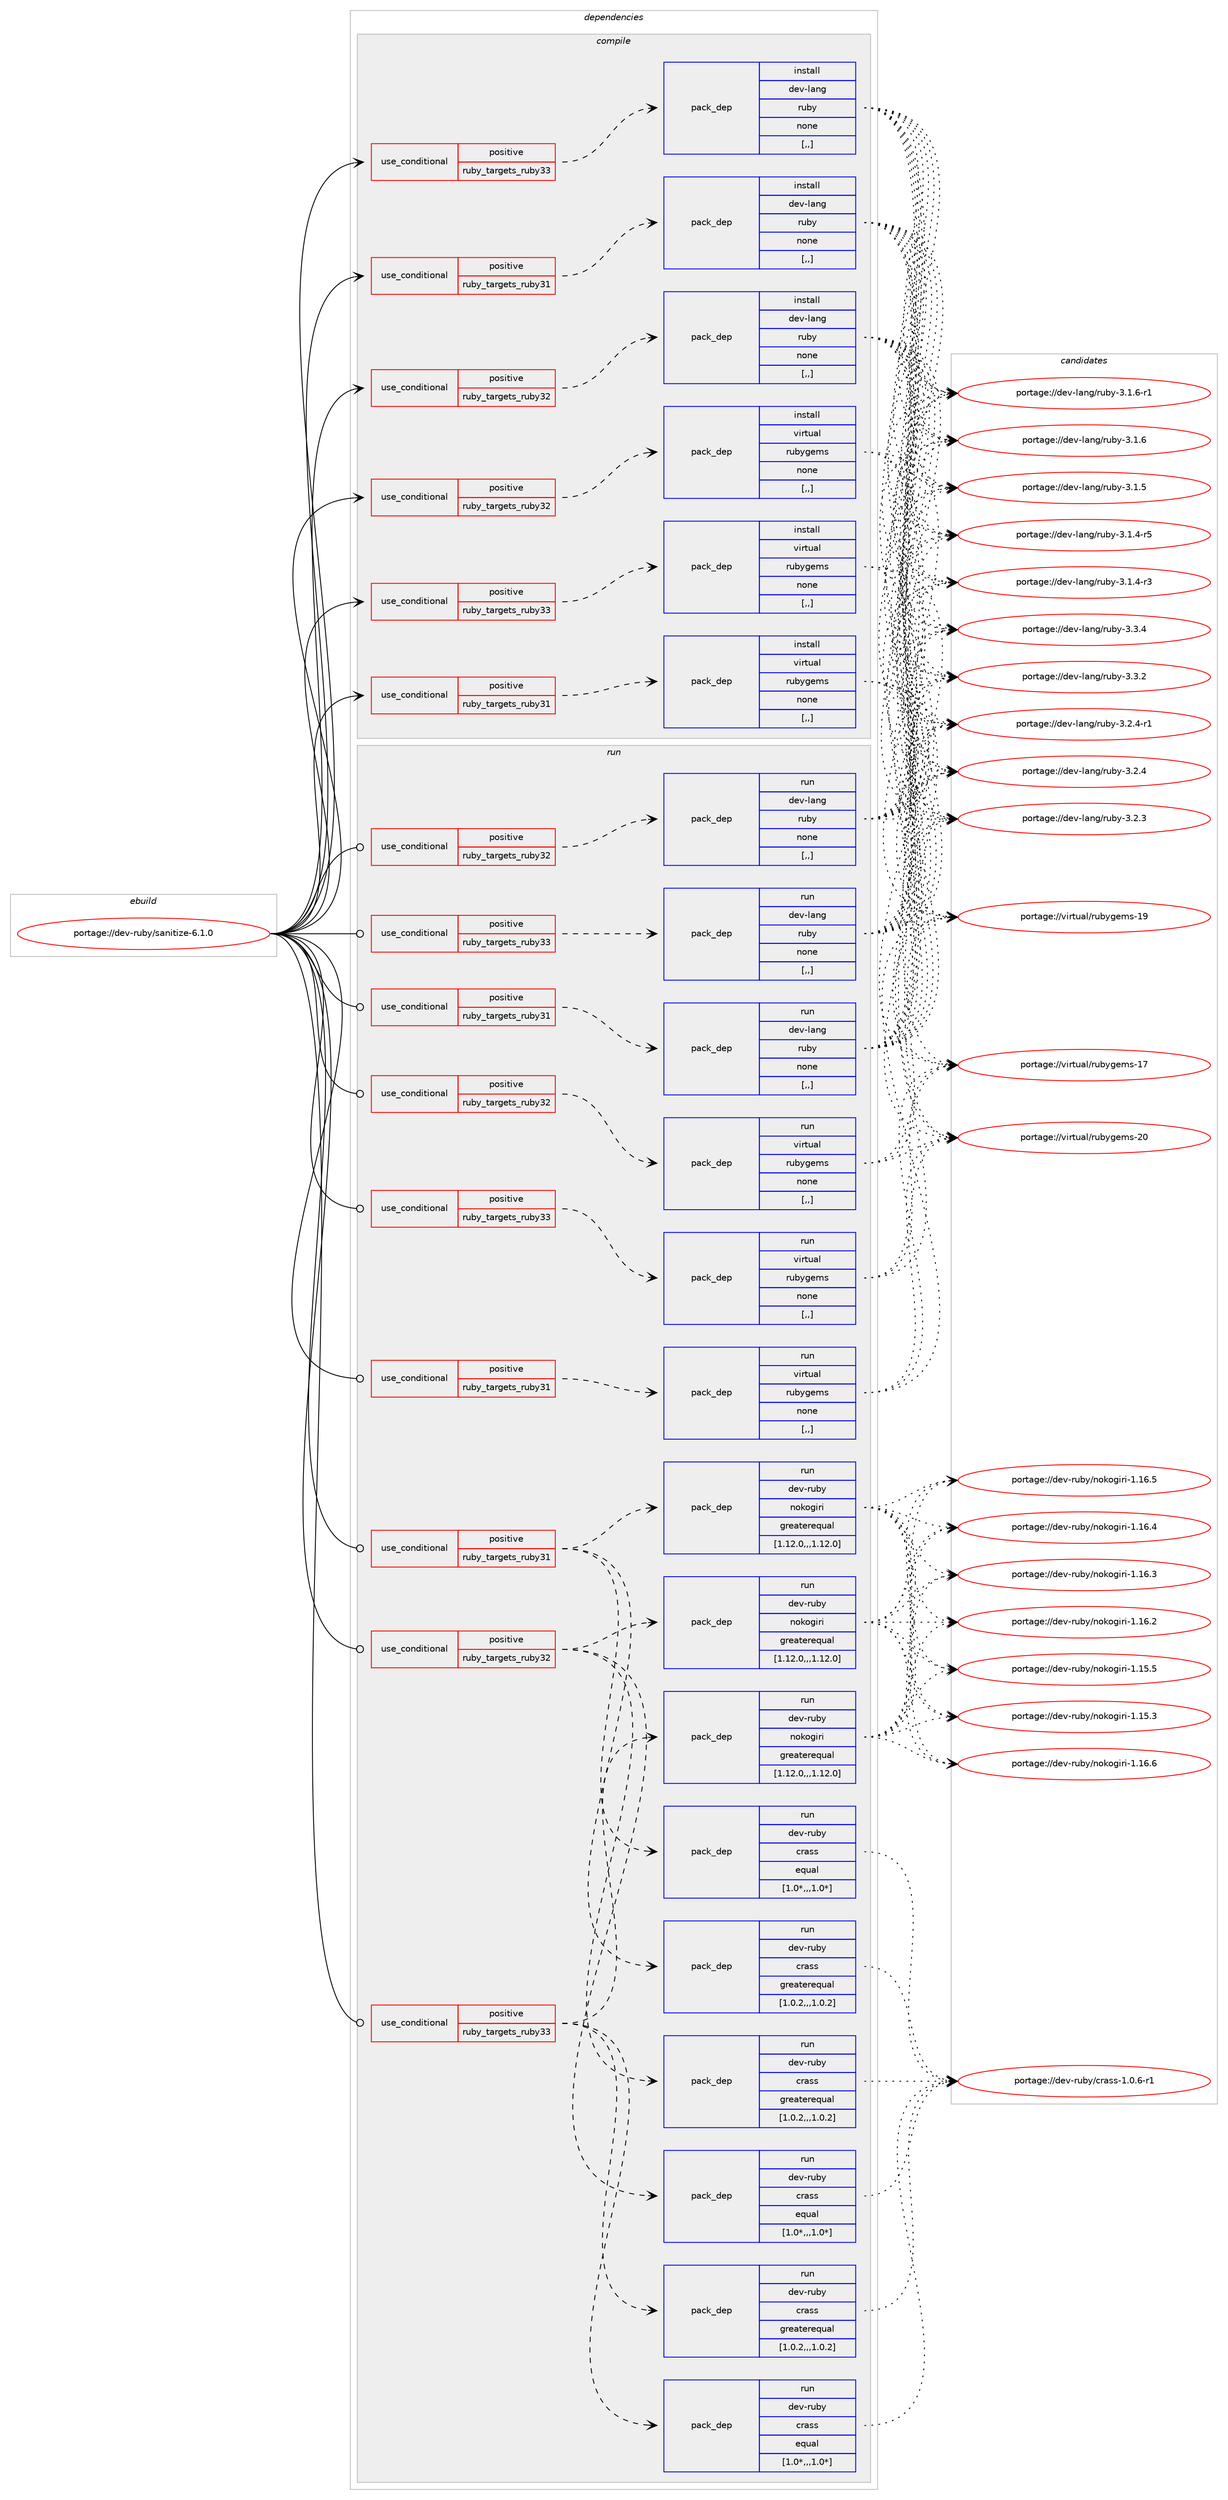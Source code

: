 digraph prolog {

# *************
# Graph options
# *************

newrank=true;
concentrate=true;
compound=true;
graph [rankdir=LR,fontname=Helvetica,fontsize=10,ranksep=1.5];#, ranksep=2.5, nodesep=0.2];
edge  [arrowhead=vee];
node  [fontname=Helvetica,fontsize=10];

# **********
# The ebuild
# **********

subgraph cluster_leftcol {
color=gray;
label=<<i>ebuild</i>>;
id [label="portage://dev-ruby/sanitize-6.1.0", color=red, width=4, href="../dev-ruby/sanitize-6.1.0.svg"];
}

# ****************
# The dependencies
# ****************

subgraph cluster_midcol {
color=gray;
label=<<i>dependencies</i>>;
subgraph cluster_compile {
fillcolor="#eeeeee";
style=filled;
label=<<i>compile</i>>;
subgraph cond55991 {
dependency201813 [label=<<TABLE BORDER="0" CELLBORDER="1" CELLSPACING="0" CELLPADDING="4"><TR><TD ROWSPAN="3" CELLPADDING="10">use_conditional</TD></TR><TR><TD>positive</TD></TR><TR><TD>ruby_targets_ruby31</TD></TR></TABLE>>, shape=none, color=red];
subgraph pack144421 {
dependency201814 [label=<<TABLE BORDER="0" CELLBORDER="1" CELLSPACING="0" CELLPADDING="4" WIDTH="220"><TR><TD ROWSPAN="6" CELLPADDING="30">pack_dep</TD></TR><TR><TD WIDTH="110">install</TD></TR><TR><TD>dev-lang</TD></TR><TR><TD>ruby</TD></TR><TR><TD>none</TD></TR><TR><TD>[,,]</TD></TR></TABLE>>, shape=none, color=blue];
}
dependency201813:e -> dependency201814:w [weight=20,style="dashed",arrowhead="vee"];
}
id:e -> dependency201813:w [weight=20,style="solid",arrowhead="vee"];
subgraph cond55992 {
dependency201815 [label=<<TABLE BORDER="0" CELLBORDER="1" CELLSPACING="0" CELLPADDING="4"><TR><TD ROWSPAN="3" CELLPADDING="10">use_conditional</TD></TR><TR><TD>positive</TD></TR><TR><TD>ruby_targets_ruby31</TD></TR></TABLE>>, shape=none, color=red];
subgraph pack144422 {
dependency201816 [label=<<TABLE BORDER="0" CELLBORDER="1" CELLSPACING="0" CELLPADDING="4" WIDTH="220"><TR><TD ROWSPAN="6" CELLPADDING="30">pack_dep</TD></TR><TR><TD WIDTH="110">install</TD></TR><TR><TD>virtual</TD></TR><TR><TD>rubygems</TD></TR><TR><TD>none</TD></TR><TR><TD>[,,]</TD></TR></TABLE>>, shape=none, color=blue];
}
dependency201815:e -> dependency201816:w [weight=20,style="dashed",arrowhead="vee"];
}
id:e -> dependency201815:w [weight=20,style="solid",arrowhead="vee"];
subgraph cond55993 {
dependency201817 [label=<<TABLE BORDER="0" CELLBORDER="1" CELLSPACING="0" CELLPADDING="4"><TR><TD ROWSPAN="3" CELLPADDING="10">use_conditional</TD></TR><TR><TD>positive</TD></TR><TR><TD>ruby_targets_ruby32</TD></TR></TABLE>>, shape=none, color=red];
subgraph pack144423 {
dependency201818 [label=<<TABLE BORDER="0" CELLBORDER="1" CELLSPACING="0" CELLPADDING="4" WIDTH="220"><TR><TD ROWSPAN="6" CELLPADDING="30">pack_dep</TD></TR><TR><TD WIDTH="110">install</TD></TR><TR><TD>dev-lang</TD></TR><TR><TD>ruby</TD></TR><TR><TD>none</TD></TR><TR><TD>[,,]</TD></TR></TABLE>>, shape=none, color=blue];
}
dependency201817:e -> dependency201818:w [weight=20,style="dashed",arrowhead="vee"];
}
id:e -> dependency201817:w [weight=20,style="solid",arrowhead="vee"];
subgraph cond55994 {
dependency201819 [label=<<TABLE BORDER="0" CELLBORDER="1" CELLSPACING="0" CELLPADDING="4"><TR><TD ROWSPAN="3" CELLPADDING="10">use_conditional</TD></TR><TR><TD>positive</TD></TR><TR><TD>ruby_targets_ruby32</TD></TR></TABLE>>, shape=none, color=red];
subgraph pack144424 {
dependency201820 [label=<<TABLE BORDER="0" CELLBORDER="1" CELLSPACING="0" CELLPADDING="4" WIDTH="220"><TR><TD ROWSPAN="6" CELLPADDING="30">pack_dep</TD></TR><TR><TD WIDTH="110">install</TD></TR><TR><TD>virtual</TD></TR><TR><TD>rubygems</TD></TR><TR><TD>none</TD></TR><TR><TD>[,,]</TD></TR></TABLE>>, shape=none, color=blue];
}
dependency201819:e -> dependency201820:w [weight=20,style="dashed",arrowhead="vee"];
}
id:e -> dependency201819:w [weight=20,style="solid",arrowhead="vee"];
subgraph cond55995 {
dependency201821 [label=<<TABLE BORDER="0" CELLBORDER="1" CELLSPACING="0" CELLPADDING="4"><TR><TD ROWSPAN="3" CELLPADDING="10">use_conditional</TD></TR><TR><TD>positive</TD></TR><TR><TD>ruby_targets_ruby33</TD></TR></TABLE>>, shape=none, color=red];
subgraph pack144425 {
dependency201822 [label=<<TABLE BORDER="0" CELLBORDER="1" CELLSPACING="0" CELLPADDING="4" WIDTH="220"><TR><TD ROWSPAN="6" CELLPADDING="30">pack_dep</TD></TR><TR><TD WIDTH="110">install</TD></TR><TR><TD>dev-lang</TD></TR><TR><TD>ruby</TD></TR><TR><TD>none</TD></TR><TR><TD>[,,]</TD></TR></TABLE>>, shape=none, color=blue];
}
dependency201821:e -> dependency201822:w [weight=20,style="dashed",arrowhead="vee"];
}
id:e -> dependency201821:w [weight=20,style="solid",arrowhead="vee"];
subgraph cond55996 {
dependency201823 [label=<<TABLE BORDER="0" CELLBORDER="1" CELLSPACING="0" CELLPADDING="4"><TR><TD ROWSPAN="3" CELLPADDING="10">use_conditional</TD></TR><TR><TD>positive</TD></TR><TR><TD>ruby_targets_ruby33</TD></TR></TABLE>>, shape=none, color=red];
subgraph pack144426 {
dependency201824 [label=<<TABLE BORDER="0" CELLBORDER="1" CELLSPACING="0" CELLPADDING="4" WIDTH="220"><TR><TD ROWSPAN="6" CELLPADDING="30">pack_dep</TD></TR><TR><TD WIDTH="110">install</TD></TR><TR><TD>virtual</TD></TR><TR><TD>rubygems</TD></TR><TR><TD>none</TD></TR><TR><TD>[,,]</TD></TR></TABLE>>, shape=none, color=blue];
}
dependency201823:e -> dependency201824:w [weight=20,style="dashed",arrowhead="vee"];
}
id:e -> dependency201823:w [weight=20,style="solid",arrowhead="vee"];
}
subgraph cluster_compileandrun {
fillcolor="#eeeeee";
style=filled;
label=<<i>compile and run</i>>;
}
subgraph cluster_run {
fillcolor="#eeeeee";
style=filled;
label=<<i>run</i>>;
subgraph cond55997 {
dependency201825 [label=<<TABLE BORDER="0" CELLBORDER="1" CELLSPACING="0" CELLPADDING="4"><TR><TD ROWSPAN="3" CELLPADDING="10">use_conditional</TD></TR><TR><TD>positive</TD></TR><TR><TD>ruby_targets_ruby31</TD></TR></TABLE>>, shape=none, color=red];
subgraph pack144427 {
dependency201826 [label=<<TABLE BORDER="0" CELLBORDER="1" CELLSPACING="0" CELLPADDING="4" WIDTH="220"><TR><TD ROWSPAN="6" CELLPADDING="30">pack_dep</TD></TR><TR><TD WIDTH="110">run</TD></TR><TR><TD>dev-lang</TD></TR><TR><TD>ruby</TD></TR><TR><TD>none</TD></TR><TR><TD>[,,]</TD></TR></TABLE>>, shape=none, color=blue];
}
dependency201825:e -> dependency201826:w [weight=20,style="dashed",arrowhead="vee"];
}
id:e -> dependency201825:w [weight=20,style="solid",arrowhead="odot"];
subgraph cond55998 {
dependency201827 [label=<<TABLE BORDER="0" CELLBORDER="1" CELLSPACING="0" CELLPADDING="4"><TR><TD ROWSPAN="3" CELLPADDING="10">use_conditional</TD></TR><TR><TD>positive</TD></TR><TR><TD>ruby_targets_ruby31</TD></TR></TABLE>>, shape=none, color=red];
subgraph pack144428 {
dependency201828 [label=<<TABLE BORDER="0" CELLBORDER="1" CELLSPACING="0" CELLPADDING="4" WIDTH="220"><TR><TD ROWSPAN="6" CELLPADDING="30">pack_dep</TD></TR><TR><TD WIDTH="110">run</TD></TR><TR><TD>dev-ruby</TD></TR><TR><TD>crass</TD></TR><TR><TD>greaterequal</TD></TR><TR><TD>[1.0.2,,,1.0.2]</TD></TR></TABLE>>, shape=none, color=blue];
}
dependency201827:e -> dependency201828:w [weight=20,style="dashed",arrowhead="vee"];
subgraph pack144429 {
dependency201829 [label=<<TABLE BORDER="0" CELLBORDER="1" CELLSPACING="0" CELLPADDING="4" WIDTH="220"><TR><TD ROWSPAN="6" CELLPADDING="30">pack_dep</TD></TR><TR><TD WIDTH="110">run</TD></TR><TR><TD>dev-ruby</TD></TR><TR><TD>crass</TD></TR><TR><TD>equal</TD></TR><TR><TD>[1.0*,,,1.0*]</TD></TR></TABLE>>, shape=none, color=blue];
}
dependency201827:e -> dependency201829:w [weight=20,style="dashed",arrowhead="vee"];
subgraph pack144430 {
dependency201830 [label=<<TABLE BORDER="0" CELLBORDER="1" CELLSPACING="0" CELLPADDING="4" WIDTH="220"><TR><TD ROWSPAN="6" CELLPADDING="30">pack_dep</TD></TR><TR><TD WIDTH="110">run</TD></TR><TR><TD>dev-ruby</TD></TR><TR><TD>nokogiri</TD></TR><TR><TD>greaterequal</TD></TR><TR><TD>[1.12.0,,,1.12.0]</TD></TR></TABLE>>, shape=none, color=blue];
}
dependency201827:e -> dependency201830:w [weight=20,style="dashed",arrowhead="vee"];
}
id:e -> dependency201827:w [weight=20,style="solid",arrowhead="odot"];
subgraph cond55999 {
dependency201831 [label=<<TABLE BORDER="0" CELLBORDER="1" CELLSPACING="0" CELLPADDING="4"><TR><TD ROWSPAN="3" CELLPADDING="10">use_conditional</TD></TR><TR><TD>positive</TD></TR><TR><TD>ruby_targets_ruby31</TD></TR></TABLE>>, shape=none, color=red];
subgraph pack144431 {
dependency201832 [label=<<TABLE BORDER="0" CELLBORDER="1" CELLSPACING="0" CELLPADDING="4" WIDTH="220"><TR><TD ROWSPAN="6" CELLPADDING="30">pack_dep</TD></TR><TR><TD WIDTH="110">run</TD></TR><TR><TD>virtual</TD></TR><TR><TD>rubygems</TD></TR><TR><TD>none</TD></TR><TR><TD>[,,]</TD></TR></TABLE>>, shape=none, color=blue];
}
dependency201831:e -> dependency201832:w [weight=20,style="dashed",arrowhead="vee"];
}
id:e -> dependency201831:w [weight=20,style="solid",arrowhead="odot"];
subgraph cond56000 {
dependency201833 [label=<<TABLE BORDER="0" CELLBORDER="1" CELLSPACING="0" CELLPADDING="4"><TR><TD ROWSPAN="3" CELLPADDING="10">use_conditional</TD></TR><TR><TD>positive</TD></TR><TR><TD>ruby_targets_ruby32</TD></TR></TABLE>>, shape=none, color=red];
subgraph pack144432 {
dependency201834 [label=<<TABLE BORDER="0" CELLBORDER="1" CELLSPACING="0" CELLPADDING="4" WIDTH="220"><TR><TD ROWSPAN="6" CELLPADDING="30">pack_dep</TD></TR><TR><TD WIDTH="110">run</TD></TR><TR><TD>dev-lang</TD></TR><TR><TD>ruby</TD></TR><TR><TD>none</TD></TR><TR><TD>[,,]</TD></TR></TABLE>>, shape=none, color=blue];
}
dependency201833:e -> dependency201834:w [weight=20,style="dashed",arrowhead="vee"];
}
id:e -> dependency201833:w [weight=20,style="solid",arrowhead="odot"];
subgraph cond56001 {
dependency201835 [label=<<TABLE BORDER="0" CELLBORDER="1" CELLSPACING="0" CELLPADDING="4"><TR><TD ROWSPAN="3" CELLPADDING="10">use_conditional</TD></TR><TR><TD>positive</TD></TR><TR><TD>ruby_targets_ruby32</TD></TR></TABLE>>, shape=none, color=red];
subgraph pack144433 {
dependency201836 [label=<<TABLE BORDER="0" CELLBORDER="1" CELLSPACING="0" CELLPADDING="4" WIDTH="220"><TR><TD ROWSPAN="6" CELLPADDING="30">pack_dep</TD></TR><TR><TD WIDTH="110">run</TD></TR><TR><TD>dev-ruby</TD></TR><TR><TD>crass</TD></TR><TR><TD>greaterequal</TD></TR><TR><TD>[1.0.2,,,1.0.2]</TD></TR></TABLE>>, shape=none, color=blue];
}
dependency201835:e -> dependency201836:w [weight=20,style="dashed",arrowhead="vee"];
subgraph pack144434 {
dependency201837 [label=<<TABLE BORDER="0" CELLBORDER="1" CELLSPACING="0" CELLPADDING="4" WIDTH="220"><TR><TD ROWSPAN="6" CELLPADDING="30">pack_dep</TD></TR><TR><TD WIDTH="110">run</TD></TR><TR><TD>dev-ruby</TD></TR><TR><TD>crass</TD></TR><TR><TD>equal</TD></TR><TR><TD>[1.0*,,,1.0*]</TD></TR></TABLE>>, shape=none, color=blue];
}
dependency201835:e -> dependency201837:w [weight=20,style="dashed",arrowhead="vee"];
subgraph pack144435 {
dependency201838 [label=<<TABLE BORDER="0" CELLBORDER="1" CELLSPACING="0" CELLPADDING="4" WIDTH="220"><TR><TD ROWSPAN="6" CELLPADDING="30">pack_dep</TD></TR><TR><TD WIDTH="110">run</TD></TR><TR><TD>dev-ruby</TD></TR><TR><TD>nokogiri</TD></TR><TR><TD>greaterequal</TD></TR><TR><TD>[1.12.0,,,1.12.0]</TD></TR></TABLE>>, shape=none, color=blue];
}
dependency201835:e -> dependency201838:w [weight=20,style="dashed",arrowhead="vee"];
}
id:e -> dependency201835:w [weight=20,style="solid",arrowhead="odot"];
subgraph cond56002 {
dependency201839 [label=<<TABLE BORDER="0" CELLBORDER="1" CELLSPACING="0" CELLPADDING="4"><TR><TD ROWSPAN="3" CELLPADDING="10">use_conditional</TD></TR><TR><TD>positive</TD></TR><TR><TD>ruby_targets_ruby32</TD></TR></TABLE>>, shape=none, color=red];
subgraph pack144436 {
dependency201840 [label=<<TABLE BORDER="0" CELLBORDER="1" CELLSPACING="0" CELLPADDING="4" WIDTH="220"><TR><TD ROWSPAN="6" CELLPADDING="30">pack_dep</TD></TR><TR><TD WIDTH="110">run</TD></TR><TR><TD>virtual</TD></TR><TR><TD>rubygems</TD></TR><TR><TD>none</TD></TR><TR><TD>[,,]</TD></TR></TABLE>>, shape=none, color=blue];
}
dependency201839:e -> dependency201840:w [weight=20,style="dashed",arrowhead="vee"];
}
id:e -> dependency201839:w [weight=20,style="solid",arrowhead="odot"];
subgraph cond56003 {
dependency201841 [label=<<TABLE BORDER="0" CELLBORDER="1" CELLSPACING="0" CELLPADDING="4"><TR><TD ROWSPAN="3" CELLPADDING="10">use_conditional</TD></TR><TR><TD>positive</TD></TR><TR><TD>ruby_targets_ruby33</TD></TR></TABLE>>, shape=none, color=red];
subgraph pack144437 {
dependency201842 [label=<<TABLE BORDER="0" CELLBORDER="1" CELLSPACING="0" CELLPADDING="4" WIDTH="220"><TR><TD ROWSPAN="6" CELLPADDING="30">pack_dep</TD></TR><TR><TD WIDTH="110">run</TD></TR><TR><TD>dev-lang</TD></TR><TR><TD>ruby</TD></TR><TR><TD>none</TD></TR><TR><TD>[,,]</TD></TR></TABLE>>, shape=none, color=blue];
}
dependency201841:e -> dependency201842:w [weight=20,style="dashed",arrowhead="vee"];
}
id:e -> dependency201841:w [weight=20,style="solid",arrowhead="odot"];
subgraph cond56004 {
dependency201843 [label=<<TABLE BORDER="0" CELLBORDER="1" CELLSPACING="0" CELLPADDING="4"><TR><TD ROWSPAN="3" CELLPADDING="10">use_conditional</TD></TR><TR><TD>positive</TD></TR><TR><TD>ruby_targets_ruby33</TD></TR></TABLE>>, shape=none, color=red];
subgraph pack144438 {
dependency201844 [label=<<TABLE BORDER="0" CELLBORDER="1" CELLSPACING="0" CELLPADDING="4" WIDTH="220"><TR><TD ROWSPAN="6" CELLPADDING="30">pack_dep</TD></TR><TR><TD WIDTH="110">run</TD></TR><TR><TD>dev-ruby</TD></TR><TR><TD>crass</TD></TR><TR><TD>greaterequal</TD></TR><TR><TD>[1.0.2,,,1.0.2]</TD></TR></TABLE>>, shape=none, color=blue];
}
dependency201843:e -> dependency201844:w [weight=20,style="dashed",arrowhead="vee"];
subgraph pack144439 {
dependency201845 [label=<<TABLE BORDER="0" CELLBORDER="1" CELLSPACING="0" CELLPADDING="4" WIDTH="220"><TR><TD ROWSPAN="6" CELLPADDING="30">pack_dep</TD></TR><TR><TD WIDTH="110">run</TD></TR><TR><TD>dev-ruby</TD></TR><TR><TD>crass</TD></TR><TR><TD>equal</TD></TR><TR><TD>[1.0*,,,1.0*]</TD></TR></TABLE>>, shape=none, color=blue];
}
dependency201843:e -> dependency201845:w [weight=20,style="dashed",arrowhead="vee"];
subgraph pack144440 {
dependency201846 [label=<<TABLE BORDER="0" CELLBORDER="1" CELLSPACING="0" CELLPADDING="4" WIDTH="220"><TR><TD ROWSPAN="6" CELLPADDING="30">pack_dep</TD></TR><TR><TD WIDTH="110">run</TD></TR><TR><TD>dev-ruby</TD></TR><TR><TD>nokogiri</TD></TR><TR><TD>greaterequal</TD></TR><TR><TD>[1.12.0,,,1.12.0]</TD></TR></TABLE>>, shape=none, color=blue];
}
dependency201843:e -> dependency201846:w [weight=20,style="dashed",arrowhead="vee"];
}
id:e -> dependency201843:w [weight=20,style="solid",arrowhead="odot"];
subgraph cond56005 {
dependency201847 [label=<<TABLE BORDER="0" CELLBORDER="1" CELLSPACING="0" CELLPADDING="4"><TR><TD ROWSPAN="3" CELLPADDING="10">use_conditional</TD></TR><TR><TD>positive</TD></TR><TR><TD>ruby_targets_ruby33</TD></TR></TABLE>>, shape=none, color=red];
subgraph pack144441 {
dependency201848 [label=<<TABLE BORDER="0" CELLBORDER="1" CELLSPACING="0" CELLPADDING="4" WIDTH="220"><TR><TD ROWSPAN="6" CELLPADDING="30">pack_dep</TD></TR><TR><TD WIDTH="110">run</TD></TR><TR><TD>virtual</TD></TR><TR><TD>rubygems</TD></TR><TR><TD>none</TD></TR><TR><TD>[,,]</TD></TR></TABLE>>, shape=none, color=blue];
}
dependency201847:e -> dependency201848:w [weight=20,style="dashed",arrowhead="vee"];
}
id:e -> dependency201847:w [weight=20,style="solid",arrowhead="odot"];
}
}

# **************
# The candidates
# **************

subgraph cluster_choices {
rank=same;
color=gray;
label=<<i>candidates</i>>;

subgraph choice144421 {
color=black;
nodesep=1;
choice10010111845108971101034711411798121455146514652 [label="portage://dev-lang/ruby-3.3.4", color=red, width=4,href="../dev-lang/ruby-3.3.4.svg"];
choice10010111845108971101034711411798121455146514650 [label="portage://dev-lang/ruby-3.3.2", color=red, width=4,href="../dev-lang/ruby-3.3.2.svg"];
choice100101118451089711010347114117981214551465046524511449 [label="portage://dev-lang/ruby-3.2.4-r1", color=red, width=4,href="../dev-lang/ruby-3.2.4-r1.svg"];
choice10010111845108971101034711411798121455146504652 [label="portage://dev-lang/ruby-3.2.4", color=red, width=4,href="../dev-lang/ruby-3.2.4.svg"];
choice10010111845108971101034711411798121455146504651 [label="portage://dev-lang/ruby-3.2.3", color=red, width=4,href="../dev-lang/ruby-3.2.3.svg"];
choice100101118451089711010347114117981214551464946544511449 [label="portage://dev-lang/ruby-3.1.6-r1", color=red, width=4,href="../dev-lang/ruby-3.1.6-r1.svg"];
choice10010111845108971101034711411798121455146494654 [label="portage://dev-lang/ruby-3.1.6", color=red, width=4,href="../dev-lang/ruby-3.1.6.svg"];
choice10010111845108971101034711411798121455146494653 [label="portage://dev-lang/ruby-3.1.5", color=red, width=4,href="../dev-lang/ruby-3.1.5.svg"];
choice100101118451089711010347114117981214551464946524511453 [label="portage://dev-lang/ruby-3.1.4-r5", color=red, width=4,href="../dev-lang/ruby-3.1.4-r5.svg"];
choice100101118451089711010347114117981214551464946524511451 [label="portage://dev-lang/ruby-3.1.4-r3", color=red, width=4,href="../dev-lang/ruby-3.1.4-r3.svg"];
dependency201814:e -> choice10010111845108971101034711411798121455146514652:w [style=dotted,weight="100"];
dependency201814:e -> choice10010111845108971101034711411798121455146514650:w [style=dotted,weight="100"];
dependency201814:e -> choice100101118451089711010347114117981214551465046524511449:w [style=dotted,weight="100"];
dependency201814:e -> choice10010111845108971101034711411798121455146504652:w [style=dotted,weight="100"];
dependency201814:e -> choice10010111845108971101034711411798121455146504651:w [style=dotted,weight="100"];
dependency201814:e -> choice100101118451089711010347114117981214551464946544511449:w [style=dotted,weight="100"];
dependency201814:e -> choice10010111845108971101034711411798121455146494654:w [style=dotted,weight="100"];
dependency201814:e -> choice10010111845108971101034711411798121455146494653:w [style=dotted,weight="100"];
dependency201814:e -> choice100101118451089711010347114117981214551464946524511453:w [style=dotted,weight="100"];
dependency201814:e -> choice100101118451089711010347114117981214551464946524511451:w [style=dotted,weight="100"];
}
subgraph choice144422 {
color=black;
nodesep=1;
choice118105114116117971084711411798121103101109115455048 [label="portage://virtual/rubygems-20", color=red, width=4,href="../virtual/rubygems-20.svg"];
choice118105114116117971084711411798121103101109115454957 [label="portage://virtual/rubygems-19", color=red, width=4,href="../virtual/rubygems-19.svg"];
choice118105114116117971084711411798121103101109115454955 [label="portage://virtual/rubygems-17", color=red, width=4,href="../virtual/rubygems-17.svg"];
dependency201816:e -> choice118105114116117971084711411798121103101109115455048:w [style=dotted,weight="100"];
dependency201816:e -> choice118105114116117971084711411798121103101109115454957:w [style=dotted,weight="100"];
dependency201816:e -> choice118105114116117971084711411798121103101109115454955:w [style=dotted,weight="100"];
}
subgraph choice144423 {
color=black;
nodesep=1;
choice10010111845108971101034711411798121455146514652 [label="portage://dev-lang/ruby-3.3.4", color=red, width=4,href="../dev-lang/ruby-3.3.4.svg"];
choice10010111845108971101034711411798121455146514650 [label="portage://dev-lang/ruby-3.3.2", color=red, width=4,href="../dev-lang/ruby-3.3.2.svg"];
choice100101118451089711010347114117981214551465046524511449 [label="portage://dev-lang/ruby-3.2.4-r1", color=red, width=4,href="../dev-lang/ruby-3.2.4-r1.svg"];
choice10010111845108971101034711411798121455146504652 [label="portage://dev-lang/ruby-3.2.4", color=red, width=4,href="../dev-lang/ruby-3.2.4.svg"];
choice10010111845108971101034711411798121455146504651 [label="portage://dev-lang/ruby-3.2.3", color=red, width=4,href="../dev-lang/ruby-3.2.3.svg"];
choice100101118451089711010347114117981214551464946544511449 [label="portage://dev-lang/ruby-3.1.6-r1", color=red, width=4,href="../dev-lang/ruby-3.1.6-r1.svg"];
choice10010111845108971101034711411798121455146494654 [label="portage://dev-lang/ruby-3.1.6", color=red, width=4,href="../dev-lang/ruby-3.1.6.svg"];
choice10010111845108971101034711411798121455146494653 [label="portage://dev-lang/ruby-3.1.5", color=red, width=4,href="../dev-lang/ruby-3.1.5.svg"];
choice100101118451089711010347114117981214551464946524511453 [label="portage://dev-lang/ruby-3.1.4-r5", color=red, width=4,href="../dev-lang/ruby-3.1.4-r5.svg"];
choice100101118451089711010347114117981214551464946524511451 [label="portage://dev-lang/ruby-3.1.4-r3", color=red, width=4,href="../dev-lang/ruby-3.1.4-r3.svg"];
dependency201818:e -> choice10010111845108971101034711411798121455146514652:w [style=dotted,weight="100"];
dependency201818:e -> choice10010111845108971101034711411798121455146514650:w [style=dotted,weight="100"];
dependency201818:e -> choice100101118451089711010347114117981214551465046524511449:w [style=dotted,weight="100"];
dependency201818:e -> choice10010111845108971101034711411798121455146504652:w [style=dotted,weight="100"];
dependency201818:e -> choice10010111845108971101034711411798121455146504651:w [style=dotted,weight="100"];
dependency201818:e -> choice100101118451089711010347114117981214551464946544511449:w [style=dotted,weight="100"];
dependency201818:e -> choice10010111845108971101034711411798121455146494654:w [style=dotted,weight="100"];
dependency201818:e -> choice10010111845108971101034711411798121455146494653:w [style=dotted,weight="100"];
dependency201818:e -> choice100101118451089711010347114117981214551464946524511453:w [style=dotted,weight="100"];
dependency201818:e -> choice100101118451089711010347114117981214551464946524511451:w [style=dotted,weight="100"];
}
subgraph choice144424 {
color=black;
nodesep=1;
choice118105114116117971084711411798121103101109115455048 [label="portage://virtual/rubygems-20", color=red, width=4,href="../virtual/rubygems-20.svg"];
choice118105114116117971084711411798121103101109115454957 [label="portage://virtual/rubygems-19", color=red, width=4,href="../virtual/rubygems-19.svg"];
choice118105114116117971084711411798121103101109115454955 [label="portage://virtual/rubygems-17", color=red, width=4,href="../virtual/rubygems-17.svg"];
dependency201820:e -> choice118105114116117971084711411798121103101109115455048:w [style=dotted,weight="100"];
dependency201820:e -> choice118105114116117971084711411798121103101109115454957:w [style=dotted,weight="100"];
dependency201820:e -> choice118105114116117971084711411798121103101109115454955:w [style=dotted,weight="100"];
}
subgraph choice144425 {
color=black;
nodesep=1;
choice10010111845108971101034711411798121455146514652 [label="portage://dev-lang/ruby-3.3.4", color=red, width=4,href="../dev-lang/ruby-3.3.4.svg"];
choice10010111845108971101034711411798121455146514650 [label="portage://dev-lang/ruby-3.3.2", color=red, width=4,href="../dev-lang/ruby-3.3.2.svg"];
choice100101118451089711010347114117981214551465046524511449 [label="portage://dev-lang/ruby-3.2.4-r1", color=red, width=4,href="../dev-lang/ruby-3.2.4-r1.svg"];
choice10010111845108971101034711411798121455146504652 [label="portage://dev-lang/ruby-3.2.4", color=red, width=4,href="../dev-lang/ruby-3.2.4.svg"];
choice10010111845108971101034711411798121455146504651 [label="portage://dev-lang/ruby-3.2.3", color=red, width=4,href="../dev-lang/ruby-3.2.3.svg"];
choice100101118451089711010347114117981214551464946544511449 [label="portage://dev-lang/ruby-3.1.6-r1", color=red, width=4,href="../dev-lang/ruby-3.1.6-r1.svg"];
choice10010111845108971101034711411798121455146494654 [label="portage://dev-lang/ruby-3.1.6", color=red, width=4,href="../dev-lang/ruby-3.1.6.svg"];
choice10010111845108971101034711411798121455146494653 [label="portage://dev-lang/ruby-3.1.5", color=red, width=4,href="../dev-lang/ruby-3.1.5.svg"];
choice100101118451089711010347114117981214551464946524511453 [label="portage://dev-lang/ruby-3.1.4-r5", color=red, width=4,href="../dev-lang/ruby-3.1.4-r5.svg"];
choice100101118451089711010347114117981214551464946524511451 [label="portage://dev-lang/ruby-3.1.4-r3", color=red, width=4,href="../dev-lang/ruby-3.1.4-r3.svg"];
dependency201822:e -> choice10010111845108971101034711411798121455146514652:w [style=dotted,weight="100"];
dependency201822:e -> choice10010111845108971101034711411798121455146514650:w [style=dotted,weight="100"];
dependency201822:e -> choice100101118451089711010347114117981214551465046524511449:w [style=dotted,weight="100"];
dependency201822:e -> choice10010111845108971101034711411798121455146504652:w [style=dotted,weight="100"];
dependency201822:e -> choice10010111845108971101034711411798121455146504651:w [style=dotted,weight="100"];
dependency201822:e -> choice100101118451089711010347114117981214551464946544511449:w [style=dotted,weight="100"];
dependency201822:e -> choice10010111845108971101034711411798121455146494654:w [style=dotted,weight="100"];
dependency201822:e -> choice10010111845108971101034711411798121455146494653:w [style=dotted,weight="100"];
dependency201822:e -> choice100101118451089711010347114117981214551464946524511453:w [style=dotted,weight="100"];
dependency201822:e -> choice100101118451089711010347114117981214551464946524511451:w [style=dotted,weight="100"];
}
subgraph choice144426 {
color=black;
nodesep=1;
choice118105114116117971084711411798121103101109115455048 [label="portage://virtual/rubygems-20", color=red, width=4,href="../virtual/rubygems-20.svg"];
choice118105114116117971084711411798121103101109115454957 [label="portage://virtual/rubygems-19", color=red, width=4,href="../virtual/rubygems-19.svg"];
choice118105114116117971084711411798121103101109115454955 [label="portage://virtual/rubygems-17", color=red, width=4,href="../virtual/rubygems-17.svg"];
dependency201824:e -> choice118105114116117971084711411798121103101109115455048:w [style=dotted,weight="100"];
dependency201824:e -> choice118105114116117971084711411798121103101109115454957:w [style=dotted,weight="100"];
dependency201824:e -> choice118105114116117971084711411798121103101109115454955:w [style=dotted,weight="100"];
}
subgraph choice144427 {
color=black;
nodesep=1;
choice10010111845108971101034711411798121455146514652 [label="portage://dev-lang/ruby-3.3.4", color=red, width=4,href="../dev-lang/ruby-3.3.4.svg"];
choice10010111845108971101034711411798121455146514650 [label="portage://dev-lang/ruby-3.3.2", color=red, width=4,href="../dev-lang/ruby-3.3.2.svg"];
choice100101118451089711010347114117981214551465046524511449 [label="portage://dev-lang/ruby-3.2.4-r1", color=red, width=4,href="../dev-lang/ruby-3.2.4-r1.svg"];
choice10010111845108971101034711411798121455146504652 [label="portage://dev-lang/ruby-3.2.4", color=red, width=4,href="../dev-lang/ruby-3.2.4.svg"];
choice10010111845108971101034711411798121455146504651 [label="portage://dev-lang/ruby-3.2.3", color=red, width=4,href="../dev-lang/ruby-3.2.3.svg"];
choice100101118451089711010347114117981214551464946544511449 [label="portage://dev-lang/ruby-3.1.6-r1", color=red, width=4,href="../dev-lang/ruby-3.1.6-r1.svg"];
choice10010111845108971101034711411798121455146494654 [label="portage://dev-lang/ruby-3.1.6", color=red, width=4,href="../dev-lang/ruby-3.1.6.svg"];
choice10010111845108971101034711411798121455146494653 [label="portage://dev-lang/ruby-3.1.5", color=red, width=4,href="../dev-lang/ruby-3.1.5.svg"];
choice100101118451089711010347114117981214551464946524511453 [label="portage://dev-lang/ruby-3.1.4-r5", color=red, width=4,href="../dev-lang/ruby-3.1.4-r5.svg"];
choice100101118451089711010347114117981214551464946524511451 [label="portage://dev-lang/ruby-3.1.4-r3", color=red, width=4,href="../dev-lang/ruby-3.1.4-r3.svg"];
dependency201826:e -> choice10010111845108971101034711411798121455146514652:w [style=dotted,weight="100"];
dependency201826:e -> choice10010111845108971101034711411798121455146514650:w [style=dotted,weight="100"];
dependency201826:e -> choice100101118451089711010347114117981214551465046524511449:w [style=dotted,weight="100"];
dependency201826:e -> choice10010111845108971101034711411798121455146504652:w [style=dotted,weight="100"];
dependency201826:e -> choice10010111845108971101034711411798121455146504651:w [style=dotted,weight="100"];
dependency201826:e -> choice100101118451089711010347114117981214551464946544511449:w [style=dotted,weight="100"];
dependency201826:e -> choice10010111845108971101034711411798121455146494654:w [style=dotted,weight="100"];
dependency201826:e -> choice10010111845108971101034711411798121455146494653:w [style=dotted,weight="100"];
dependency201826:e -> choice100101118451089711010347114117981214551464946524511453:w [style=dotted,weight="100"];
dependency201826:e -> choice100101118451089711010347114117981214551464946524511451:w [style=dotted,weight="100"];
}
subgraph choice144428 {
color=black;
nodesep=1;
choice10010111845114117981214799114971151154549464846544511449 [label="portage://dev-ruby/crass-1.0.6-r1", color=red, width=4,href="../dev-ruby/crass-1.0.6-r1.svg"];
dependency201828:e -> choice10010111845114117981214799114971151154549464846544511449:w [style=dotted,weight="100"];
}
subgraph choice144429 {
color=black;
nodesep=1;
choice10010111845114117981214799114971151154549464846544511449 [label="portage://dev-ruby/crass-1.0.6-r1", color=red, width=4,href="../dev-ruby/crass-1.0.6-r1.svg"];
dependency201829:e -> choice10010111845114117981214799114971151154549464846544511449:w [style=dotted,weight="100"];
}
subgraph choice144430 {
color=black;
nodesep=1;
choice10010111845114117981214711011110711110310511410545494649544654 [label="portage://dev-ruby/nokogiri-1.16.6", color=red, width=4,href="../dev-ruby/nokogiri-1.16.6.svg"];
choice10010111845114117981214711011110711110310511410545494649544653 [label="portage://dev-ruby/nokogiri-1.16.5", color=red, width=4,href="../dev-ruby/nokogiri-1.16.5.svg"];
choice10010111845114117981214711011110711110310511410545494649544652 [label="portage://dev-ruby/nokogiri-1.16.4", color=red, width=4,href="../dev-ruby/nokogiri-1.16.4.svg"];
choice10010111845114117981214711011110711110310511410545494649544651 [label="portage://dev-ruby/nokogiri-1.16.3", color=red, width=4,href="../dev-ruby/nokogiri-1.16.3.svg"];
choice10010111845114117981214711011110711110310511410545494649544650 [label="portage://dev-ruby/nokogiri-1.16.2", color=red, width=4,href="../dev-ruby/nokogiri-1.16.2.svg"];
choice10010111845114117981214711011110711110310511410545494649534653 [label="portage://dev-ruby/nokogiri-1.15.5", color=red, width=4,href="../dev-ruby/nokogiri-1.15.5.svg"];
choice10010111845114117981214711011110711110310511410545494649534651 [label="portage://dev-ruby/nokogiri-1.15.3", color=red, width=4,href="../dev-ruby/nokogiri-1.15.3.svg"];
dependency201830:e -> choice10010111845114117981214711011110711110310511410545494649544654:w [style=dotted,weight="100"];
dependency201830:e -> choice10010111845114117981214711011110711110310511410545494649544653:w [style=dotted,weight="100"];
dependency201830:e -> choice10010111845114117981214711011110711110310511410545494649544652:w [style=dotted,weight="100"];
dependency201830:e -> choice10010111845114117981214711011110711110310511410545494649544651:w [style=dotted,weight="100"];
dependency201830:e -> choice10010111845114117981214711011110711110310511410545494649544650:w [style=dotted,weight="100"];
dependency201830:e -> choice10010111845114117981214711011110711110310511410545494649534653:w [style=dotted,weight="100"];
dependency201830:e -> choice10010111845114117981214711011110711110310511410545494649534651:w [style=dotted,weight="100"];
}
subgraph choice144431 {
color=black;
nodesep=1;
choice118105114116117971084711411798121103101109115455048 [label="portage://virtual/rubygems-20", color=red, width=4,href="../virtual/rubygems-20.svg"];
choice118105114116117971084711411798121103101109115454957 [label="portage://virtual/rubygems-19", color=red, width=4,href="../virtual/rubygems-19.svg"];
choice118105114116117971084711411798121103101109115454955 [label="portage://virtual/rubygems-17", color=red, width=4,href="../virtual/rubygems-17.svg"];
dependency201832:e -> choice118105114116117971084711411798121103101109115455048:w [style=dotted,weight="100"];
dependency201832:e -> choice118105114116117971084711411798121103101109115454957:w [style=dotted,weight="100"];
dependency201832:e -> choice118105114116117971084711411798121103101109115454955:w [style=dotted,weight="100"];
}
subgraph choice144432 {
color=black;
nodesep=1;
choice10010111845108971101034711411798121455146514652 [label="portage://dev-lang/ruby-3.3.4", color=red, width=4,href="../dev-lang/ruby-3.3.4.svg"];
choice10010111845108971101034711411798121455146514650 [label="portage://dev-lang/ruby-3.3.2", color=red, width=4,href="../dev-lang/ruby-3.3.2.svg"];
choice100101118451089711010347114117981214551465046524511449 [label="portage://dev-lang/ruby-3.2.4-r1", color=red, width=4,href="../dev-lang/ruby-3.2.4-r1.svg"];
choice10010111845108971101034711411798121455146504652 [label="portage://dev-lang/ruby-3.2.4", color=red, width=4,href="../dev-lang/ruby-3.2.4.svg"];
choice10010111845108971101034711411798121455146504651 [label="portage://dev-lang/ruby-3.2.3", color=red, width=4,href="../dev-lang/ruby-3.2.3.svg"];
choice100101118451089711010347114117981214551464946544511449 [label="portage://dev-lang/ruby-3.1.6-r1", color=red, width=4,href="../dev-lang/ruby-3.1.6-r1.svg"];
choice10010111845108971101034711411798121455146494654 [label="portage://dev-lang/ruby-3.1.6", color=red, width=4,href="../dev-lang/ruby-3.1.6.svg"];
choice10010111845108971101034711411798121455146494653 [label="portage://dev-lang/ruby-3.1.5", color=red, width=4,href="../dev-lang/ruby-3.1.5.svg"];
choice100101118451089711010347114117981214551464946524511453 [label="portage://dev-lang/ruby-3.1.4-r5", color=red, width=4,href="../dev-lang/ruby-3.1.4-r5.svg"];
choice100101118451089711010347114117981214551464946524511451 [label="portage://dev-lang/ruby-3.1.4-r3", color=red, width=4,href="../dev-lang/ruby-3.1.4-r3.svg"];
dependency201834:e -> choice10010111845108971101034711411798121455146514652:w [style=dotted,weight="100"];
dependency201834:e -> choice10010111845108971101034711411798121455146514650:w [style=dotted,weight="100"];
dependency201834:e -> choice100101118451089711010347114117981214551465046524511449:w [style=dotted,weight="100"];
dependency201834:e -> choice10010111845108971101034711411798121455146504652:w [style=dotted,weight="100"];
dependency201834:e -> choice10010111845108971101034711411798121455146504651:w [style=dotted,weight="100"];
dependency201834:e -> choice100101118451089711010347114117981214551464946544511449:w [style=dotted,weight="100"];
dependency201834:e -> choice10010111845108971101034711411798121455146494654:w [style=dotted,weight="100"];
dependency201834:e -> choice10010111845108971101034711411798121455146494653:w [style=dotted,weight="100"];
dependency201834:e -> choice100101118451089711010347114117981214551464946524511453:w [style=dotted,weight="100"];
dependency201834:e -> choice100101118451089711010347114117981214551464946524511451:w [style=dotted,weight="100"];
}
subgraph choice144433 {
color=black;
nodesep=1;
choice10010111845114117981214799114971151154549464846544511449 [label="portage://dev-ruby/crass-1.0.6-r1", color=red, width=4,href="../dev-ruby/crass-1.0.6-r1.svg"];
dependency201836:e -> choice10010111845114117981214799114971151154549464846544511449:w [style=dotted,weight="100"];
}
subgraph choice144434 {
color=black;
nodesep=1;
choice10010111845114117981214799114971151154549464846544511449 [label="portage://dev-ruby/crass-1.0.6-r1", color=red, width=4,href="../dev-ruby/crass-1.0.6-r1.svg"];
dependency201837:e -> choice10010111845114117981214799114971151154549464846544511449:w [style=dotted,weight="100"];
}
subgraph choice144435 {
color=black;
nodesep=1;
choice10010111845114117981214711011110711110310511410545494649544654 [label="portage://dev-ruby/nokogiri-1.16.6", color=red, width=4,href="../dev-ruby/nokogiri-1.16.6.svg"];
choice10010111845114117981214711011110711110310511410545494649544653 [label="portage://dev-ruby/nokogiri-1.16.5", color=red, width=4,href="../dev-ruby/nokogiri-1.16.5.svg"];
choice10010111845114117981214711011110711110310511410545494649544652 [label="portage://dev-ruby/nokogiri-1.16.4", color=red, width=4,href="../dev-ruby/nokogiri-1.16.4.svg"];
choice10010111845114117981214711011110711110310511410545494649544651 [label="portage://dev-ruby/nokogiri-1.16.3", color=red, width=4,href="../dev-ruby/nokogiri-1.16.3.svg"];
choice10010111845114117981214711011110711110310511410545494649544650 [label="portage://dev-ruby/nokogiri-1.16.2", color=red, width=4,href="../dev-ruby/nokogiri-1.16.2.svg"];
choice10010111845114117981214711011110711110310511410545494649534653 [label="portage://dev-ruby/nokogiri-1.15.5", color=red, width=4,href="../dev-ruby/nokogiri-1.15.5.svg"];
choice10010111845114117981214711011110711110310511410545494649534651 [label="portage://dev-ruby/nokogiri-1.15.3", color=red, width=4,href="../dev-ruby/nokogiri-1.15.3.svg"];
dependency201838:e -> choice10010111845114117981214711011110711110310511410545494649544654:w [style=dotted,weight="100"];
dependency201838:e -> choice10010111845114117981214711011110711110310511410545494649544653:w [style=dotted,weight="100"];
dependency201838:e -> choice10010111845114117981214711011110711110310511410545494649544652:w [style=dotted,weight="100"];
dependency201838:e -> choice10010111845114117981214711011110711110310511410545494649544651:w [style=dotted,weight="100"];
dependency201838:e -> choice10010111845114117981214711011110711110310511410545494649544650:w [style=dotted,weight="100"];
dependency201838:e -> choice10010111845114117981214711011110711110310511410545494649534653:w [style=dotted,weight="100"];
dependency201838:e -> choice10010111845114117981214711011110711110310511410545494649534651:w [style=dotted,weight="100"];
}
subgraph choice144436 {
color=black;
nodesep=1;
choice118105114116117971084711411798121103101109115455048 [label="portage://virtual/rubygems-20", color=red, width=4,href="../virtual/rubygems-20.svg"];
choice118105114116117971084711411798121103101109115454957 [label="portage://virtual/rubygems-19", color=red, width=4,href="../virtual/rubygems-19.svg"];
choice118105114116117971084711411798121103101109115454955 [label="portage://virtual/rubygems-17", color=red, width=4,href="../virtual/rubygems-17.svg"];
dependency201840:e -> choice118105114116117971084711411798121103101109115455048:w [style=dotted,weight="100"];
dependency201840:e -> choice118105114116117971084711411798121103101109115454957:w [style=dotted,weight="100"];
dependency201840:e -> choice118105114116117971084711411798121103101109115454955:w [style=dotted,weight="100"];
}
subgraph choice144437 {
color=black;
nodesep=1;
choice10010111845108971101034711411798121455146514652 [label="portage://dev-lang/ruby-3.3.4", color=red, width=4,href="../dev-lang/ruby-3.3.4.svg"];
choice10010111845108971101034711411798121455146514650 [label="portage://dev-lang/ruby-3.3.2", color=red, width=4,href="../dev-lang/ruby-3.3.2.svg"];
choice100101118451089711010347114117981214551465046524511449 [label="portage://dev-lang/ruby-3.2.4-r1", color=red, width=4,href="../dev-lang/ruby-3.2.4-r1.svg"];
choice10010111845108971101034711411798121455146504652 [label="portage://dev-lang/ruby-3.2.4", color=red, width=4,href="../dev-lang/ruby-3.2.4.svg"];
choice10010111845108971101034711411798121455146504651 [label="portage://dev-lang/ruby-3.2.3", color=red, width=4,href="../dev-lang/ruby-3.2.3.svg"];
choice100101118451089711010347114117981214551464946544511449 [label="portage://dev-lang/ruby-3.1.6-r1", color=red, width=4,href="../dev-lang/ruby-3.1.6-r1.svg"];
choice10010111845108971101034711411798121455146494654 [label="portage://dev-lang/ruby-3.1.6", color=red, width=4,href="../dev-lang/ruby-3.1.6.svg"];
choice10010111845108971101034711411798121455146494653 [label="portage://dev-lang/ruby-3.1.5", color=red, width=4,href="../dev-lang/ruby-3.1.5.svg"];
choice100101118451089711010347114117981214551464946524511453 [label="portage://dev-lang/ruby-3.1.4-r5", color=red, width=4,href="../dev-lang/ruby-3.1.4-r5.svg"];
choice100101118451089711010347114117981214551464946524511451 [label="portage://dev-lang/ruby-3.1.4-r3", color=red, width=4,href="../dev-lang/ruby-3.1.4-r3.svg"];
dependency201842:e -> choice10010111845108971101034711411798121455146514652:w [style=dotted,weight="100"];
dependency201842:e -> choice10010111845108971101034711411798121455146514650:w [style=dotted,weight="100"];
dependency201842:e -> choice100101118451089711010347114117981214551465046524511449:w [style=dotted,weight="100"];
dependency201842:e -> choice10010111845108971101034711411798121455146504652:w [style=dotted,weight="100"];
dependency201842:e -> choice10010111845108971101034711411798121455146504651:w [style=dotted,weight="100"];
dependency201842:e -> choice100101118451089711010347114117981214551464946544511449:w [style=dotted,weight="100"];
dependency201842:e -> choice10010111845108971101034711411798121455146494654:w [style=dotted,weight="100"];
dependency201842:e -> choice10010111845108971101034711411798121455146494653:w [style=dotted,weight="100"];
dependency201842:e -> choice100101118451089711010347114117981214551464946524511453:w [style=dotted,weight="100"];
dependency201842:e -> choice100101118451089711010347114117981214551464946524511451:w [style=dotted,weight="100"];
}
subgraph choice144438 {
color=black;
nodesep=1;
choice10010111845114117981214799114971151154549464846544511449 [label="portage://dev-ruby/crass-1.0.6-r1", color=red, width=4,href="../dev-ruby/crass-1.0.6-r1.svg"];
dependency201844:e -> choice10010111845114117981214799114971151154549464846544511449:w [style=dotted,weight="100"];
}
subgraph choice144439 {
color=black;
nodesep=1;
choice10010111845114117981214799114971151154549464846544511449 [label="portage://dev-ruby/crass-1.0.6-r1", color=red, width=4,href="../dev-ruby/crass-1.0.6-r1.svg"];
dependency201845:e -> choice10010111845114117981214799114971151154549464846544511449:w [style=dotted,weight="100"];
}
subgraph choice144440 {
color=black;
nodesep=1;
choice10010111845114117981214711011110711110310511410545494649544654 [label="portage://dev-ruby/nokogiri-1.16.6", color=red, width=4,href="../dev-ruby/nokogiri-1.16.6.svg"];
choice10010111845114117981214711011110711110310511410545494649544653 [label="portage://dev-ruby/nokogiri-1.16.5", color=red, width=4,href="../dev-ruby/nokogiri-1.16.5.svg"];
choice10010111845114117981214711011110711110310511410545494649544652 [label="portage://dev-ruby/nokogiri-1.16.4", color=red, width=4,href="../dev-ruby/nokogiri-1.16.4.svg"];
choice10010111845114117981214711011110711110310511410545494649544651 [label="portage://dev-ruby/nokogiri-1.16.3", color=red, width=4,href="../dev-ruby/nokogiri-1.16.3.svg"];
choice10010111845114117981214711011110711110310511410545494649544650 [label="portage://dev-ruby/nokogiri-1.16.2", color=red, width=4,href="../dev-ruby/nokogiri-1.16.2.svg"];
choice10010111845114117981214711011110711110310511410545494649534653 [label="portage://dev-ruby/nokogiri-1.15.5", color=red, width=4,href="../dev-ruby/nokogiri-1.15.5.svg"];
choice10010111845114117981214711011110711110310511410545494649534651 [label="portage://dev-ruby/nokogiri-1.15.3", color=red, width=4,href="../dev-ruby/nokogiri-1.15.3.svg"];
dependency201846:e -> choice10010111845114117981214711011110711110310511410545494649544654:w [style=dotted,weight="100"];
dependency201846:e -> choice10010111845114117981214711011110711110310511410545494649544653:w [style=dotted,weight="100"];
dependency201846:e -> choice10010111845114117981214711011110711110310511410545494649544652:w [style=dotted,weight="100"];
dependency201846:e -> choice10010111845114117981214711011110711110310511410545494649544651:w [style=dotted,weight="100"];
dependency201846:e -> choice10010111845114117981214711011110711110310511410545494649544650:w [style=dotted,weight="100"];
dependency201846:e -> choice10010111845114117981214711011110711110310511410545494649534653:w [style=dotted,weight="100"];
dependency201846:e -> choice10010111845114117981214711011110711110310511410545494649534651:w [style=dotted,weight="100"];
}
subgraph choice144441 {
color=black;
nodesep=1;
choice118105114116117971084711411798121103101109115455048 [label="portage://virtual/rubygems-20", color=red, width=4,href="../virtual/rubygems-20.svg"];
choice118105114116117971084711411798121103101109115454957 [label="portage://virtual/rubygems-19", color=red, width=4,href="../virtual/rubygems-19.svg"];
choice118105114116117971084711411798121103101109115454955 [label="portage://virtual/rubygems-17", color=red, width=4,href="../virtual/rubygems-17.svg"];
dependency201848:e -> choice118105114116117971084711411798121103101109115455048:w [style=dotted,weight="100"];
dependency201848:e -> choice118105114116117971084711411798121103101109115454957:w [style=dotted,weight="100"];
dependency201848:e -> choice118105114116117971084711411798121103101109115454955:w [style=dotted,weight="100"];
}
}

}
